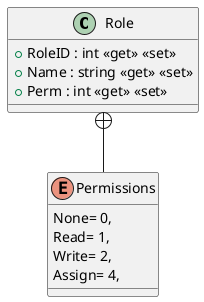 @startuml
class Role {
    + RoleID : int <<get>> <<set>>
    + Name : string <<get>> <<set>>
    + Perm : int <<get>> <<set>>
}
enum Permissions {
    None= 0,
    Read= 1,
    Write= 2,
    Assign= 4,
}
Role +-- Permissions
@enduml
